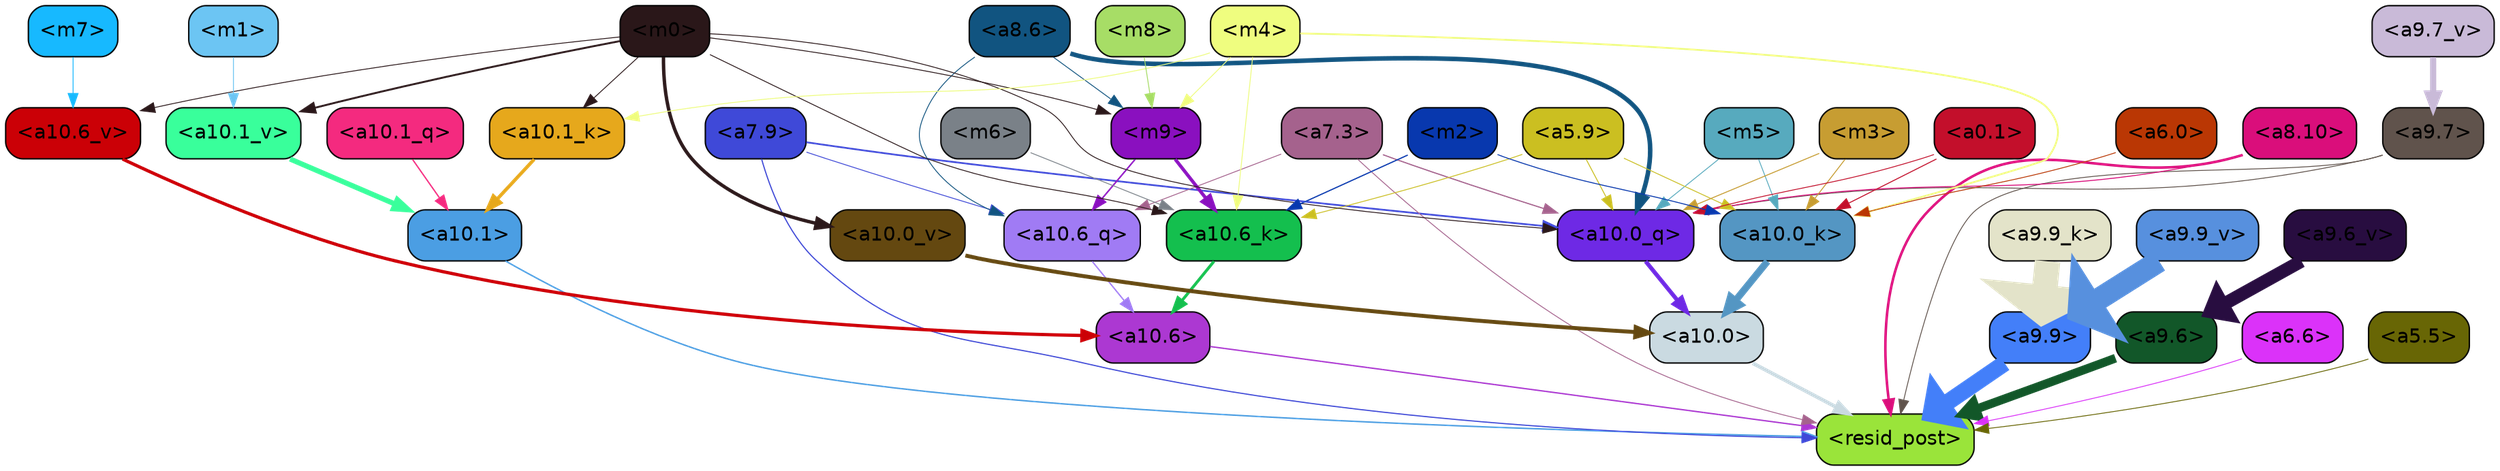 strict digraph "" {
	graph [bgcolor=transparent,
		layout=dot,
		overlap=false,
		splines=true
	];
	"<a10.6>"	[color=black,
		fillcolor="#ac38d2",
		fontname=Helvetica,
		shape=box,
		style="filled, rounded"];
	"<resid_post>"	[color=black,
		fillcolor="#9ae43a",
		fontname=Helvetica,
		shape=box,
		style="filled, rounded"];
	"<a10.6>" -> "<resid_post>"	[color="#ac38d2",
		penwidth=0.9498605728149414];
	"<a10.1>"	[color=black,
		fillcolor="#4b9ee3",
		fontname=Helvetica,
		shape=box,
		style="filled, rounded"];
	"<a10.1>" -> "<resid_post>"	[color="#4b9ee3",
		penwidth=1.0084514617919922];
	"<a10.0>"	[color=black,
		fillcolor="#cadae1",
		fontname=Helvetica,
		shape=box,
		style="filled, rounded"];
	"<a10.0>" -> "<resid_post>"	[color="#cadae1",
		penwidth=2.5814952850341797];
	"<a9.9>"	[color=black,
		fillcolor="#437ff9",
		fontname=Helvetica,
		shape=box,
		style="filled, rounded"];
	"<a9.9>" -> "<resid_post>"	[color="#437ff9",
		penwidth=11.610888481140137];
	"<a9.7>"	[color=black,
		fillcolor="#60534c",
		fontname=Helvetica,
		shape=box,
		style="filled, rounded"];
	"<a9.7>" -> "<resid_post>"	[color="#60534c",
		penwidth=0.6];
	"<a10.0_q>"	[color=black,
		fillcolor="#6e29e5",
		fontname=Helvetica,
		shape=box,
		style="filled, rounded"];
	"<a9.7>" -> "<a10.0_q>"	[color="#60534c",
		penwidth=0.6];
	"<a9.6>"	[color=black,
		fillcolor="#125729",
		fontname=Helvetica,
		shape=box,
		style="filled, rounded"];
	"<a9.6>" -> "<resid_post>"	[color="#125729",
		penwidth=6.121421813964844];
	"<a8.10>"	[color=black,
		fillcolor="#da0e7b",
		fontname=Helvetica,
		shape=box,
		style="filled, rounded"];
	"<a8.10>" -> "<resid_post>"	[color="#da0e7b",
		penwidth=1.7841739654541016];
	"<a8.10>" -> "<a10.0_q>"	[color="#da0e7b",
		penwidth=0.6612663269042969];
	"<a7.9>"	[color=black,
		fillcolor="#3f49d8",
		fontname=Helvetica,
		shape=box,
		style="filled, rounded"];
	"<a7.9>" -> "<resid_post>"	[color="#3f49d8",
		penwidth=0.8109169006347656];
	"<a10.6_q>"	[color=black,
		fillcolor="#a07bf4",
		fontname=Helvetica,
		shape=box,
		style="filled, rounded"];
	"<a7.9>" -> "<a10.6_q>"	[color="#3f49d8",
		penwidth=0.6];
	"<a7.9>" -> "<a10.0_q>"	[color="#3f49d8",
		penwidth=1.19378662109375];
	"<a7.3>"	[color=black,
		fillcolor="#a5628d",
		fontname=Helvetica,
		shape=box,
		style="filled, rounded"];
	"<a7.3>" -> "<resid_post>"	[color="#a5628d",
		penwidth=0.6];
	"<a7.3>" -> "<a10.6_q>"	[color="#a5628d",
		penwidth=0.6];
	"<a7.3>" -> "<a10.0_q>"	[color="#a5628d",
		penwidth=0.8208656311035156];
	"<a6.6>"	[color=black,
		fillcolor="#db32f9",
		fontname=Helvetica,
		shape=box,
		style="filled, rounded"];
	"<a6.6>" -> "<resid_post>"	[color="#db32f9",
		penwidth=0.6];
	"<a5.5>"	[color=black,
		fillcolor="#686605",
		fontname=Helvetica,
		shape=box,
		style="filled, rounded"];
	"<a5.5>" -> "<resid_post>"	[color="#686605",
		penwidth=0.6];
	"<a10.6_q>" -> "<a10.6>"	[color="#a07bf4",
		penwidth=0.9244728088378906];
	"<a10.1_q>"	[color=black,
		fillcolor="#f42a7f",
		fontname=Helvetica,
		shape=box,
		style="filled, rounded"];
	"<a10.1_q>" -> "<a10.1>"	[color="#f42a7f",
		penwidth=0.9268798828125];
	"<a10.0_q>" -> "<a10.0>"	[color="#6e29e5",
		penwidth=2.905670166015625];
	"<a10.6_k>"	[color=black,
		fillcolor="#14bf4e",
		fontname=Helvetica,
		shape=box,
		style="filled, rounded"];
	"<a10.6_k>" -> "<a10.6>"	[color="#14bf4e",
		penwidth=2.0319366455078125];
	"<a10.1_k>"	[color=black,
		fillcolor="#e6a81c",
		fontname=Helvetica,
		shape=box,
		style="filled, rounded"];
	"<a10.1_k>" -> "<a10.1>"	[color="#e6a81c",
		penwidth=2.4037628173828125];
	"<a10.0_k>"	[color=black,
		fillcolor="#5496c3",
		fontname=Helvetica,
		shape=box,
		style="filled, rounded"];
	"<a10.0_k>" -> "<a10.0>"	[color="#5496c3",
		penwidth=4.9319305419921875];
	"<a10.6_v>"	[color=black,
		fillcolor="#cb0006",
		fontname=Helvetica,
		shape=box,
		style="filled, rounded"];
	"<a10.6_v>" -> "<a10.6>"	[color="#cb0006",
		penwidth=2.290935516357422];
	"<a10.1_v>"	[color=black,
		fillcolor="#39ff9b",
		fontname=Helvetica,
		shape=box,
		style="filled, rounded"];
	"<a10.1_v>" -> "<a10.1>"	[color="#39ff9b",
		penwidth=3.6398468017578125];
	"<a10.0_v>"	[color=black,
		fillcolor="#644810",
		fontname=Helvetica,
		shape=box,
		style="filled, rounded"];
	"<a10.0_v>" -> "<a10.0>"	[color="#644810",
		penwidth=2.7666168212890625];
	"<m9>"	[color=black,
		fillcolor="#8a10bf",
		fontname=Helvetica,
		shape=box,
		style="filled, rounded"];
	"<m9>" -> "<a10.6_q>"	[color="#8a10bf",
		penwidth=1.0384025573730469];
	"<m9>" -> "<a10.6_k>"	[color="#8a10bf",
		penwidth=2.371124267578125];
	"<a8.6>"	[color=black,
		fillcolor="#115480",
		fontname=Helvetica,
		shape=box,
		style="filled, rounded"];
	"<a8.6>" -> "<a10.6_q>"	[color="#115480",
		penwidth=0.6];
	"<a8.6>" -> "<a10.0_q>"	[color="#115480",
		penwidth=3.1841888427734375];
	"<a8.6>" -> "<m9>"	[color="#115480",
		penwidth=0.6];
	"<m5>"	[color=black,
		fillcolor="#57aabe",
		fontname=Helvetica,
		shape=box,
		style="filled, rounded"];
	"<m5>" -> "<a10.0_q>"	[color="#57aabe",
		penwidth=0.6];
	"<m5>" -> "<a10.0_k>"	[color="#57aabe",
		penwidth=0.6];
	"<a5.9>"	[color=black,
		fillcolor="#cbbf21",
		fontname=Helvetica,
		shape=box,
		style="filled, rounded"];
	"<a5.9>" -> "<a10.0_q>"	[color="#cbbf21",
		penwidth=0.6463394165039062];
	"<a5.9>" -> "<a10.6_k>"	[color="#cbbf21",
		penwidth=0.6];
	"<a5.9>" -> "<a10.0_k>"	[color="#cbbf21",
		penwidth=0.6];
	"<m3>"	[color=black,
		fillcolor="#c79d32",
		fontname=Helvetica,
		shape=box,
		style="filled, rounded"];
	"<m3>" -> "<a10.0_q>"	[color="#c79d32",
		penwidth=0.6597442626953125];
	"<m3>" -> "<a10.0_k>"	[color="#c79d32",
		penwidth=0.6506614685058594];
	"<m0>"	[color=black,
		fillcolor="#2a1719",
		fontname=Helvetica,
		shape=box,
		style="filled, rounded"];
	"<m0>" -> "<a10.0_q>"	[color="#2a1719",
		penwidth=0.6];
	"<m0>" -> "<a10.6_k>"	[color="#2a1719",
		penwidth=0.6];
	"<m0>" -> "<a10.1_k>"	[color="#2a1719",
		penwidth=0.6];
	"<m0>" -> "<a10.6_v>"	[color="#2a1719",
		penwidth=0.6];
	"<m0>" -> "<a10.1_v>"	[color="#2a1719",
		penwidth=1.3360328674316406];
	"<m0>" -> "<a10.0_v>"	[color="#2a1719",
		penwidth=2.4083595275878906];
	"<m0>" -> "<m9>"	[color="#2a1719",
		penwidth=0.6];
	"<a0.1>"	[color=black,
		fillcolor="#c30f2b",
		fontname=Helvetica,
		shape=box,
		style="filled, rounded"];
	"<a0.1>" -> "<a10.0_q>"	[color="#c30f2b",
		penwidth=0.6];
	"<a0.1>" -> "<a10.0_k>"	[color="#c30f2b",
		penwidth=0.6768684387207031];
	"<m6>"	[color=black,
		fillcolor="#7a8188",
		fontname=Helvetica,
		shape=box,
		style="filled, rounded"];
	"<m6>" -> "<a10.6_k>"	[color="#7a8188",
		penwidth=0.6];
	"<m4>"	[color=black,
		fillcolor="#effd7f",
		fontname=Helvetica,
		shape=box,
		style="filled, rounded"];
	"<m4>" -> "<a10.6_k>"	[color="#effd7f",
		penwidth=0.6];
	"<m4>" -> "<a10.1_k>"	[color="#effd7f",
		penwidth=0.6];
	"<m4>" -> "<a10.0_k>"	[color="#effd7f",
		penwidth=1.230804443359375];
	"<m4>" -> "<m9>"	[color="#effd7f",
		penwidth=0.6];
	"<m2>"	[color=black,
		fillcolor="#0838ae",
		fontname=Helvetica,
		shape=box,
		style="filled, rounded"];
	"<m2>" -> "<a10.6_k>"	[color="#0838ae",
		penwidth=0.8380241394042969];
	"<m2>" -> "<a10.0_k>"	[color="#0838ae",
		penwidth=0.6622200012207031];
	"<a6.0>"	[color=black,
		fillcolor="#ba3704",
		fontname=Helvetica,
		shape=box,
		style="filled, rounded"];
	"<a6.0>" -> "<a10.0_k>"	[color="#ba3704",
		penwidth=0.6];
	"<m7>"	[color=black,
		fillcolor="#17b9ff",
		fontname=Helvetica,
		shape=box,
		style="filled, rounded"];
	"<m7>" -> "<a10.6_v>"	[color="#17b9ff",
		penwidth=0.6];
	"<m1>"	[color=black,
		fillcolor="#6cc5f3",
		fontname=Helvetica,
		shape=box,
		style="filled, rounded"];
	"<m1>" -> "<a10.1_v>"	[color="#6cc5f3",
		penwidth=0.6];
	"<m8>"	[color=black,
		fillcolor="#a7dd66",
		fontname=Helvetica,
		shape=box,
		style="filled, rounded"];
	"<m8>" -> "<m9>"	[color="#a7dd66",
		penwidth=0.6];
	"<a9.9_k>"	[color=black,
		fillcolor="#e3e3c9",
		fontname=Helvetica,
		shape=box,
		style="filled, rounded"];
	"<a9.9_k>" -> "<a9.9>"	[color="#e3e3c9",
		penwidth=17.953022003173828];
	"<a9.9_v>"	[color=black,
		fillcolor="#5790de",
		fontname=Helvetica,
		shape=box,
		style="filled, rounded"];
	"<a9.9_v>" -> "<a9.9>"	[color="#5790de",
		penwidth=15.728643417358398];
	"<a9.7_v>"	[color=black,
		fillcolor="#c9bad8",
		fontname=Helvetica,
		shape=box,
		style="filled, rounded"];
	"<a9.7_v>" -> "<a9.7>"	[color="#c9bad8",
		penwidth=4.305488586425781];
	"<a9.6_v>"	[color=black,
		fillcolor="#280d40",
		fontname=Helvetica,
		shape=box,
		style="filled, rounded"];
	"<a9.6_v>" -> "<a9.6>"	[color="#280d40",
		penwidth=9.212547302246094];
}
